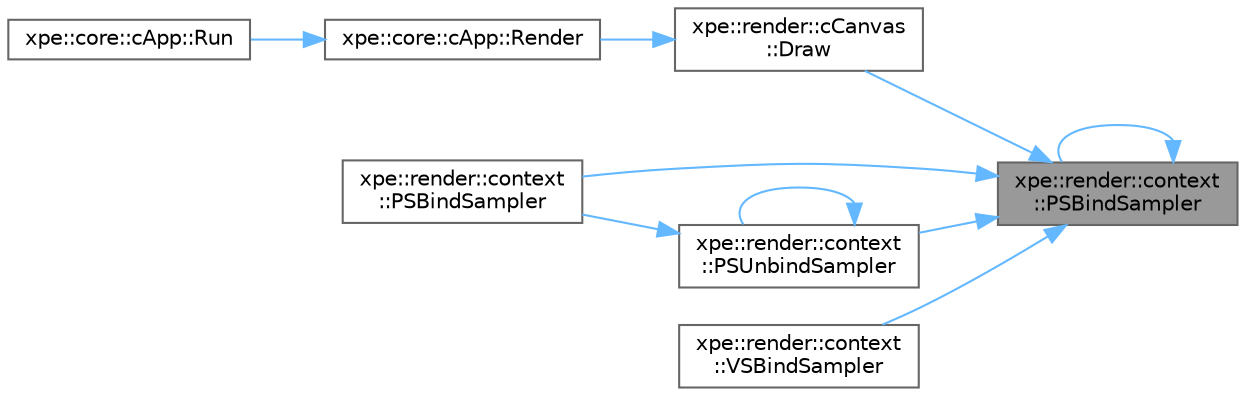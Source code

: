 digraph "xpe::render::context::PSBindSampler"
{
 // LATEX_PDF_SIZE
  bgcolor="transparent";
  edge [fontname=Helvetica,fontsize=10,labelfontname=Helvetica,labelfontsize=10];
  node [fontname=Helvetica,fontsize=10,shape=box,height=0.2,width=0.4];
  rankdir="RL";
  Node1 [id="Node000001",label="xpe::render::context\l::PSBindSampler",height=0.2,width=0.4,color="gray40", fillcolor="grey60", style="filled", fontcolor="black",tooltip=" "];
  Node1 -> Node2 [id="edge10_Node000001_Node000002",dir="back",color="steelblue1",style="solid",tooltip=" "];
  Node2 [id="Node000002",label="xpe::render::cCanvas\l::Draw",height=0.2,width=0.4,color="grey40", fillcolor="white", style="filled",URL="$classxpe_1_1render_1_1c_canvas.html#a220c846d34dca49160b1d1af669cba2a",tooltip=" "];
  Node2 -> Node3 [id="edge11_Node000002_Node000003",dir="back",color="steelblue1",style="solid",tooltip=" "];
  Node3 [id="Node000003",label="xpe::core::cApp::Render",height=0.2,width=0.4,color="grey40", fillcolor="white", style="filled",URL="$classxpe_1_1core_1_1c_app.html#a1b8ab19056f84742e5fa02c488cf3f52",tooltip=" "];
  Node3 -> Node4 [id="edge12_Node000003_Node000004",dir="back",color="steelblue1",style="solid",tooltip=" "];
  Node4 [id="Node000004",label="xpe::core::cApp::Run",height=0.2,width=0.4,color="grey40", fillcolor="white", style="filled",URL="$classxpe_1_1core_1_1c_app.html#adf244904fa58277fe265be994ae664fc",tooltip=" "];
  Node1 -> Node1 [id="edge13_Node000001_Node000001",dir="back",color="steelblue1",style="solid",tooltip=" "];
  Node1 -> Node5 [id="edge14_Node000001_Node000005",dir="back",color="steelblue1",style="solid",tooltip=" "];
  Node5 [id="Node000005",label="xpe::render::context\l::PSBindSampler",height=0.2,width=0.4,color="grey40", fillcolor="white", style="filled",URL="$namespacexpe_1_1render_1_1context.html#a11692afbf418abafb865636a7ed80cf3",tooltip=" "];
  Node1 -> Node6 [id="edge15_Node000001_Node000006",dir="back",color="steelblue1",style="solid",tooltip=" "];
  Node6 [id="Node000006",label="xpe::render::context\l::PSUnbindSampler",height=0.2,width=0.4,color="grey40", fillcolor="white", style="filled",URL="$namespacexpe_1_1render_1_1context.html#a22b0c731df1b519dea8c891d6cee0494",tooltip=" "];
  Node6 -> Node5 [id="edge16_Node000006_Node000005",dir="back",color="steelblue1",style="solid",tooltip=" "];
  Node6 -> Node6 [id="edge17_Node000006_Node000006",dir="back",color="steelblue1",style="solid",tooltip=" "];
  Node1 -> Node7 [id="edge18_Node000001_Node000007",dir="back",color="steelblue1",style="solid",tooltip=" "];
  Node7 [id="Node000007",label="xpe::render::context\l::VSBindSampler",height=0.2,width=0.4,color="grey40", fillcolor="white", style="filled",URL="$namespacexpe_1_1render_1_1context.html#a40cc0ee299ea30499d4b9c1bab2c75ad",tooltip=" "];
}
